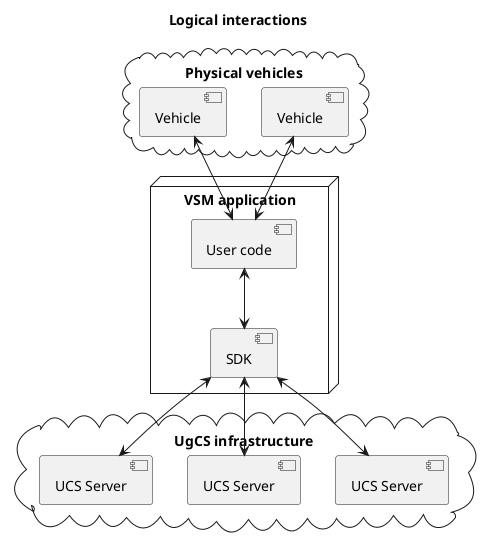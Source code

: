 @startuml

title Logical interactions

cloud "UgCS infrastructure" as ugcs {
[UCS Server] as s1
[UCS Server] as s2
[UCS Server] as sn
}

node "VSM application" {
[SDK] <--> s1
[SDK] <--> s2
[SDK] <--> sn
[User code] <--> [SDK]
}

cloud "Physical vehicles" {
[Vehicle] as v1
[Vehicle] as v2
v1 <--> [User code]
v2 <--> [User code]
}

@enduml
